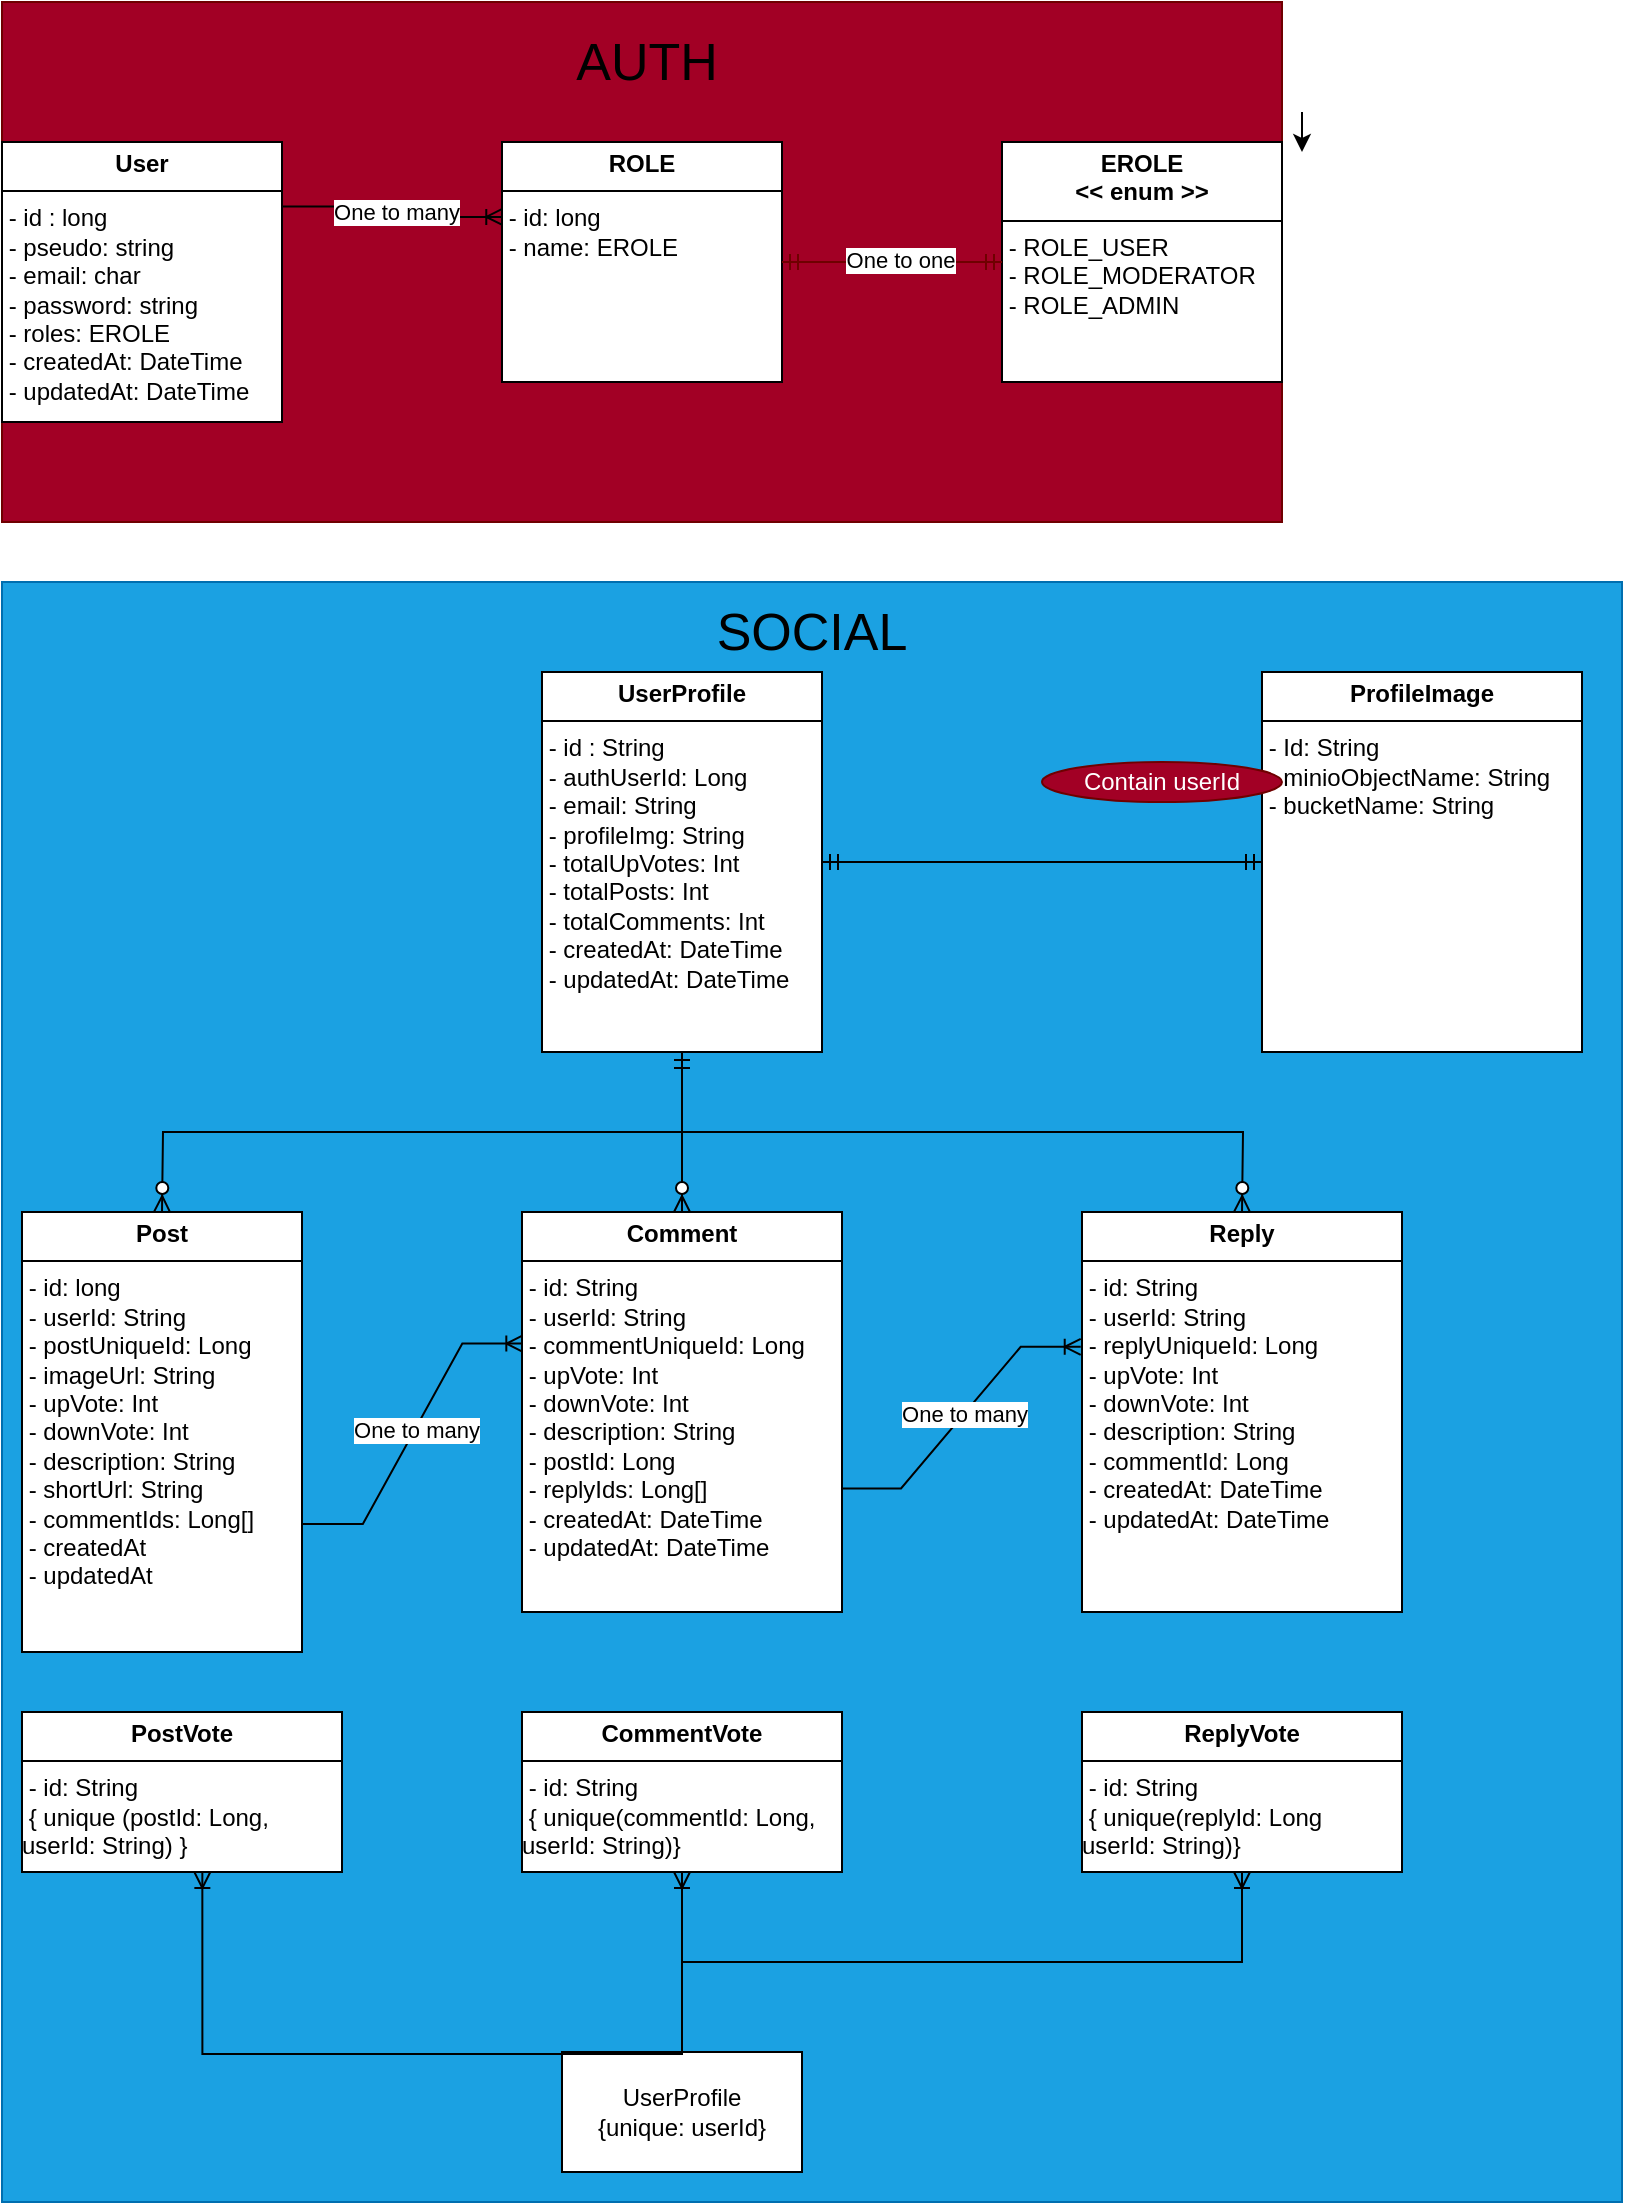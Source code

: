 <mxfile version="27.1.5">
  <diagram name="Page-1" id="lnJr8IrKAb51Mjj0m5E3">
    <mxGraphModel dx="2583" dy="1386" grid="1" gridSize="10" guides="1" tooltips="1" connect="1" arrows="1" fold="1" page="1" pageScale="1" pageWidth="827" pageHeight="1169" math="0" shadow="0">
      <root>
        <mxCell id="0" />
        <mxCell id="1" parent="0" />
        <mxCell id="1IoYAIDRRS7hd5OuvuMM-14" value="" style="whiteSpace=wrap;html=1;aspect=fixed;fillColor=#1ba1e2;fontColor=#ffffff;strokeColor=#006EAF;" vertex="1" parent="1">
          <mxGeometry y="290" width="810" height="810" as="geometry" />
        </mxCell>
        <mxCell id="1IoYAIDRRS7hd5OuvuMM-15" value="&lt;p style=&quot;margin:0px;margin-top:4px;text-align:center;&quot;&gt;&lt;b&gt;Post&lt;/b&gt;&lt;/p&gt;&lt;hr size=&quot;1&quot; style=&quot;border-style:solid;&quot;&gt;&lt;div style=&quot;height:2px;&quot;&gt;&amp;nbsp;- id: long&lt;br&gt;&amp;nbsp;- userId: String&lt;br&gt;&amp;nbsp;- postUniqueId: Long&lt;br&gt;&amp;nbsp;- imageUrl: String&lt;br&gt;&amp;nbsp;- upVote: Int&lt;br&gt;&amp;nbsp;- downVote: Int&lt;br&gt;&amp;nbsp;- description: String&lt;br&gt;&amp;nbsp;- shortUrl: String&lt;br&gt;&amp;nbsp;- commentIds: Long[]&lt;br&gt;&amp;nbsp;- createdAt&lt;br&gt;&amp;nbsp;- updatedAt&lt;br&gt;&lt;br&gt;&lt;/div&gt;&lt;div style=&quot;height:2px;&quot;&gt;&lt;br&gt;&lt;/div&gt;&lt;div style=&quot;height:2px;&quot;&gt;&lt;br&gt;&lt;/div&gt;&lt;div style=&quot;height:2px;&quot;&gt;&lt;br&gt;&lt;/div&gt;" style="verticalAlign=top;align=left;overflow=fill;html=1;whiteSpace=wrap;" vertex="1" parent="1">
          <mxGeometry x="10" y="605" width="140" height="220" as="geometry" />
        </mxCell>
        <mxCell id="1IoYAIDRRS7hd5OuvuMM-17" value="&lt;p style=&quot;margin:0px;margin-top:4px;text-align:center;&quot;&gt;&lt;b&gt;Comment&lt;/b&gt;&lt;/p&gt;&lt;hr size=&quot;1&quot; style=&quot;border-style:solid;&quot;&gt;&lt;div style=&quot;height:2px;&quot;&gt;&amp;nbsp;- id: String&lt;br&gt;&amp;nbsp;- userId: String&lt;br&gt;&amp;nbsp;- commentUniqueId: Long&lt;br&gt;&amp;nbsp;- upVote: Int&lt;br&gt;&amp;nbsp;- downVote: Int&lt;br&gt;&amp;nbsp;- description: String&lt;br&gt;&amp;nbsp;- postId: Long&lt;br&gt;&amp;nbsp;- replyIds: Long[]&lt;br&gt;&amp;nbsp;- createdAt: DateTime&lt;br&gt;&amp;nbsp;- updatedAt: DateTime&lt;br&gt;&lt;br&gt;&lt;/div&gt;" style="verticalAlign=top;align=left;overflow=fill;html=1;whiteSpace=wrap;" vertex="1" parent="1">
          <mxGeometry x="260" y="605" width="160" height="200" as="geometry" />
        </mxCell>
        <mxCell id="1IoYAIDRRS7hd5OuvuMM-18" style="edgeStyle=orthogonalEdgeStyle;rounded=0;orthogonalLoop=1;jettySize=auto;html=1;exitX=0.5;exitY=1;exitDx=0;exitDy=0;" edge="1" parent="1">
          <mxGeometry relative="1" as="geometry">
            <mxPoint x="375" y="710" as="sourcePoint" />
            <mxPoint x="375" y="710" as="targetPoint" />
          </mxGeometry>
        </mxCell>
        <mxCell id="1IoYAIDRRS7hd5OuvuMM-19" value="&lt;p style=&quot;margin:0px;margin-top:4px;text-align:center;&quot;&gt;&lt;b&gt;UserProfile&lt;/b&gt;&lt;/p&gt;&lt;hr size=&quot;1&quot; style=&quot;border-style:solid;&quot;&gt;&lt;div style=&quot;height:2px;&quot;&gt;&amp;nbsp;- id : String&lt;br&gt;&amp;nbsp;- authUserId: Long&lt;br&gt;&amp;nbsp;- email: String&lt;br&gt;&amp;nbsp;- profileImg: String&lt;br&gt;&amp;nbsp;- totalUpVotes: Int&lt;br&gt;&amp;nbsp;- totalPosts: Int&lt;br&gt;&amp;nbsp;- totalComments: Int&lt;br&gt;&amp;nbsp;- createdAt: DateTime&lt;br&gt;&amp;nbsp;- updatedAt: DateTime&lt;/div&gt;" style="verticalAlign=top;align=left;overflow=fill;html=1;whiteSpace=wrap;" vertex="1" parent="1">
          <mxGeometry x="270" y="335" width="140" height="190" as="geometry" />
        </mxCell>
        <mxCell id="1IoYAIDRRS7hd5OuvuMM-20" value="&lt;font style=&quot;font-size: 26px;&quot;&gt;SOCIAL&lt;/font&gt;" style="text;html=1;align=center;verticalAlign=middle;whiteSpace=wrap;rounded=0;" vertex="1" parent="1">
          <mxGeometry x="377" y="295" width="56" height="40" as="geometry" />
        </mxCell>
        <mxCell id="1IoYAIDRRS7hd5OuvuMM-24" value="&lt;p style=&quot;margin:0px;margin-top:4px;text-align:center;&quot;&gt;&lt;b&gt;Reply&lt;/b&gt;&lt;/p&gt;&lt;hr size=&quot;1&quot; style=&quot;border-style:solid;&quot;&gt;&lt;div style=&quot;height:2px;&quot;&gt;&amp;nbsp;- id: String&lt;br&gt;&amp;nbsp;- userId: String&lt;br&gt;&amp;nbsp;- replyUniqueId: Long&lt;br&gt;&amp;nbsp;- upVote: Int&lt;br&gt;&amp;nbsp;- downVote: Int&lt;br&gt;&amp;nbsp;- description: String&lt;br&gt;&amp;nbsp;- commentId: Long&lt;br&gt;&amp;nbsp;- createdAt: DateTime&lt;br&gt;&amp;nbsp;- updatedAt: DateTime&lt;br&gt;&lt;br&gt;&lt;/div&gt;" style="verticalAlign=top;align=left;overflow=fill;html=1;whiteSpace=wrap;" vertex="1" parent="1">
          <mxGeometry x="540" y="605" width="160" height="200" as="geometry" />
        </mxCell>
        <mxCell id="1IoYAIDRRS7hd5OuvuMM-25" value="" style="edgeStyle=entityRelationEdgeStyle;fontSize=12;html=1;endArrow=ERoneToMany;rounded=0;exitX=1.003;exitY=0.709;exitDx=0;exitDy=0;exitPerimeter=0;entryX=0.001;entryY=0.329;entryDx=0;entryDy=0;entryPerimeter=0;strokeColor=light-dark(#000000,#F6FF00);" edge="1" parent="1" source="1IoYAIDRRS7hd5OuvuMM-15" target="1IoYAIDRRS7hd5OuvuMM-17">
          <mxGeometry width="100" height="100" relative="1" as="geometry">
            <mxPoint x="140" y="765" as="sourcePoint" />
            <mxPoint x="250" y="769.7" as="targetPoint" />
            <Array as="points">
              <mxPoint x="408.22" y="865.68" />
              <mxPoint x="300" y="955" />
              <mxPoint x="230" y="965" />
              <mxPoint x="820" y="1081" />
            </Array>
          </mxGeometry>
        </mxCell>
        <mxCell id="1IoYAIDRRS7hd5OuvuMM-26" value="One to many" style="edgeLabel;html=1;align=center;verticalAlign=middle;resizable=0;points=[];" vertex="1" connectable="0" parent="1IoYAIDRRS7hd5OuvuMM-25">
          <mxGeometry x="0.036" relative="1" as="geometry">
            <mxPoint as="offset" />
          </mxGeometry>
        </mxCell>
        <mxCell id="1IoYAIDRRS7hd5OuvuMM-28" value="" style="edgeStyle=entityRelationEdgeStyle;fontSize=12;html=1;endArrow=ERoneToMany;rounded=0;exitX=0.997;exitY=0.691;exitDx=0;exitDy=0;exitPerimeter=0;entryX=-0.004;entryY=0.337;entryDx=0;entryDy=0;entryPerimeter=0;strokeColor=light-dark(#000000,#F6FF00);" edge="1" parent="1" source="1IoYAIDRRS7hd5OuvuMM-17" target="1IoYAIDRRS7hd5OuvuMM-24">
          <mxGeometry width="100" height="100" relative="1" as="geometry">
            <mxPoint x="450" y="829" as="sourcePoint" />
            <mxPoint x="570" y="735" as="targetPoint" />
            <Array as="points">
              <mxPoint x="718.22" y="929.68" />
              <mxPoint x="610" y="1019" />
              <mxPoint x="540" y="1029" />
              <mxPoint x="1130" y="1145" />
            </Array>
          </mxGeometry>
        </mxCell>
        <mxCell id="1IoYAIDRRS7hd5OuvuMM-29" value="One to many" style="edgeLabel;html=1;align=center;verticalAlign=middle;resizable=0;points=[];" vertex="1" connectable="0" parent="1IoYAIDRRS7hd5OuvuMM-28">
          <mxGeometry x="0.036" relative="1" as="geometry">
            <mxPoint as="offset" />
          </mxGeometry>
        </mxCell>
        <mxCell id="1IoYAIDRRS7hd5OuvuMM-50" value="" style="fontSize=12;html=1;endArrow=ERzeroToMany;startArrow=ERmandOne;rounded=0;entryX=0.5;entryY=0;entryDx=0;entryDy=0;exitX=0.5;exitY=1;exitDx=0;exitDy=0;edgeStyle=orthogonalEdgeStyle;" edge="1" parent="1" source="1IoYAIDRRS7hd5OuvuMM-19">
          <mxGeometry width="100" height="100" relative="1" as="geometry">
            <mxPoint x="10" y="411.8" as="sourcePoint" />
            <mxPoint x="80" y="605" as="targetPoint" />
          </mxGeometry>
        </mxCell>
        <mxCell id="1IoYAIDRRS7hd5OuvuMM-54" value="" style="fontSize=12;html=1;endArrow=ERzeroToMany;startArrow=ERmandOne;rounded=0;entryX=0.5;entryY=0;entryDx=0;entryDy=0;exitX=0.5;exitY=1;exitDx=0;exitDy=0;edgeStyle=orthogonalEdgeStyle;" edge="1" parent="1" source="1IoYAIDRRS7hd5OuvuMM-19">
          <mxGeometry width="100" height="100" relative="1" as="geometry">
            <mxPoint x="880" y="525" as="sourcePoint" />
            <mxPoint x="620" y="605" as="targetPoint" />
          </mxGeometry>
        </mxCell>
        <mxCell id="1IoYAIDRRS7hd5OuvuMM-55" value="" style="fontSize=12;html=1;endArrow=ERzeroToMany;startArrow=ERmandOne;rounded=0;entryX=0.5;entryY=0;entryDx=0;entryDy=0;exitX=0.5;exitY=1;exitDx=0;exitDy=0;edgeStyle=orthogonalEdgeStyle;" edge="1" parent="1" source="1IoYAIDRRS7hd5OuvuMM-19">
          <mxGeometry width="100" height="100" relative="1" as="geometry">
            <mxPoint x="600" y="525" as="sourcePoint" />
            <mxPoint x="340" y="605" as="targetPoint" />
          </mxGeometry>
        </mxCell>
        <mxCell id="1IoYAIDRRS7hd5OuvuMM-56" value="&lt;p style=&quot;margin:0px;margin-top:4px;text-align:center;&quot;&gt;&lt;b&gt;ProfileImage&lt;/b&gt;&lt;/p&gt;&lt;hr size=&quot;1&quot; style=&quot;border-style:solid;&quot;&gt;&lt;div style=&quot;height:2px;&quot;&gt;&amp;nbsp;- Id: String&lt;br&gt;&amp;nbsp;- minioObjectName: String&lt;br&gt;&amp;nbsp;- bucketName: String&lt;/div&gt;" style="verticalAlign=top;align=left;overflow=fill;html=1;whiteSpace=wrap;" vertex="1" parent="1">
          <mxGeometry x="630" y="335" width="160" height="190" as="geometry" />
        </mxCell>
        <mxCell id="1IoYAIDRRS7hd5OuvuMM-58" value="Contain userId" style="ellipse;whiteSpace=wrap;html=1;fillColor=#a20025;fontColor=#ffffff;strokeColor=#6F0000;" vertex="1" parent="1">
          <mxGeometry x="520" y="380" width="120" height="20" as="geometry" />
        </mxCell>
        <mxCell id="1IoYAIDRRS7hd5OuvuMM-59" value="" style="edgeStyle=entityRelationEdgeStyle;fontSize=12;html=1;endArrow=ERmandOne;startArrow=ERmandOne;rounded=0;entryX=0;entryY=0.5;entryDx=0;entryDy=0;exitX=1;exitY=0.5;exitDx=0;exitDy=0;" edge="1" parent="1" source="1IoYAIDRRS7hd5OuvuMM-19" target="1IoYAIDRRS7hd5OuvuMM-56">
          <mxGeometry width="100" height="100" relative="1" as="geometry">
            <mxPoint x="600" y="535" as="sourcePoint" />
            <mxPoint x="700" y="435" as="targetPoint" />
            <Array as="points">
              <mxPoint x="650" y="485" />
            </Array>
          </mxGeometry>
        </mxCell>
        <mxCell id="1IoYAIDRRS7hd5OuvuMM-72" value="&lt;p style=&quot;margin:0px;margin-top:4px;text-align:center;&quot;&gt;&lt;b&gt;ReplyVote&lt;/b&gt;&lt;/p&gt;&lt;hr size=&quot;1&quot; style=&quot;border-style:solid;&quot;&gt;&lt;div style=&quot;height:2px;&quot;&gt;&amp;nbsp;- id: String&lt;br&gt;&amp;nbsp;{ unique(replyId: Long userId: String)}&lt;br&gt;&lt;br&gt;&lt;/div&gt;" style="verticalAlign=top;align=left;overflow=fill;html=1;whiteSpace=wrap;" vertex="1" parent="1">
          <mxGeometry x="540" y="855" width="160" height="80" as="geometry" />
        </mxCell>
        <mxCell id="1IoYAIDRRS7hd5OuvuMM-73" value="&lt;p style=&quot;margin:0px;margin-top:4px;text-align:center;&quot;&gt;&lt;b&gt;CommentVote&lt;/b&gt;&lt;/p&gt;&lt;hr size=&quot;1&quot; style=&quot;border-style:solid;&quot;&gt;&lt;div style=&quot;height:2px;&quot;&gt;&amp;nbsp;- id: String&lt;br&gt;&amp;nbsp;{ unique(commentId: Long, userId: String)}&lt;br&gt;&lt;br&gt;&lt;/div&gt;" style="verticalAlign=top;align=left;overflow=fill;html=1;whiteSpace=wrap;" vertex="1" parent="1">
          <mxGeometry x="260" y="855" width="160" height="80" as="geometry" />
        </mxCell>
        <mxCell id="1IoYAIDRRS7hd5OuvuMM-74" value="&lt;p style=&quot;margin:0px;margin-top:4px;text-align:center;&quot;&gt;&lt;b&gt;PostVote&lt;/b&gt;&lt;/p&gt;&lt;hr size=&quot;1&quot; style=&quot;border-style:solid;&quot;&gt;&lt;div style=&quot;height:2px;&quot;&gt;&amp;nbsp;- id: String&lt;br&gt;&amp;nbsp;{ unique (postId: Long, userId: String) }&lt;br&gt;&lt;br&gt;&lt;/div&gt;" style="verticalAlign=top;align=left;overflow=fill;html=1;whiteSpace=wrap;" vertex="1" parent="1">
          <mxGeometry x="10" y="855" width="160" height="80" as="geometry" />
        </mxCell>
        <mxCell id="1IoYAIDRRS7hd5OuvuMM-75" value="UserProfile&lt;br&gt;{unique: userId}" style="rounded=0;whiteSpace=wrap;html=1;" vertex="1" parent="1">
          <mxGeometry x="280" y="1025" width="120" height="60" as="geometry" />
        </mxCell>
        <mxCell id="1IoYAIDRRS7hd5OuvuMM-76" value="" style="fontSize=12;html=1;endArrow=ERoneToMany;rounded=0;exitX=0.5;exitY=0;exitDx=0;exitDy=0;entryX=0.5;entryY=1;entryDx=0;entryDy=0;" edge="1" parent="1" target="1IoYAIDRRS7hd5OuvuMM-73">
          <mxGeometry width="100" height="100" relative="1" as="geometry">
            <mxPoint x="340" y="1025" as="sourcePoint" />
            <mxPoint x="400" y="955" as="targetPoint" />
          </mxGeometry>
        </mxCell>
        <mxCell id="1IoYAIDRRS7hd5OuvuMM-77" value="" style="fontSize=12;html=1;endArrow=ERoneToMany;rounded=0;entryX=0.5;entryY=1;entryDx=0;entryDy=0;edgeStyle=orthogonalEdgeStyle;exitX=0.5;exitY=0;exitDx=0;exitDy=0;" edge="1" parent="1" target="1IoYAIDRRS7hd5OuvuMM-72" source="1IoYAIDRRS7hd5OuvuMM-75">
          <mxGeometry width="100" height="100" relative="1" as="geometry">
            <mxPoint x="340" y="985" as="sourcePoint" />
            <mxPoint x="339.83" y="935" as="targetPoint" />
          </mxGeometry>
        </mxCell>
        <mxCell id="1IoYAIDRRS7hd5OuvuMM-78" value="" style="fontSize=12;html=1;endArrow=ERoneToMany;rounded=0;exitX=0.5;exitY=0;exitDx=0;exitDy=0;entryX=0.5;entryY=1;entryDx=0;entryDy=0;edgeStyle=orthogonalEdgeStyle;" edge="1" parent="1">
          <mxGeometry width="100" height="100" relative="1" as="geometry">
            <mxPoint x="340" y="1025" as="sourcePoint" />
            <mxPoint x="100.17" y="935" as="targetPoint" />
            <Array as="points">
              <mxPoint x="100" y="1026" />
            </Array>
          </mxGeometry>
        </mxCell>
        <mxCell id="1IoYAIDRRS7hd5OuvuMM-82" style="edgeStyle=orthogonalEdgeStyle;rounded=0;orthogonalLoop=1;jettySize=auto;html=1;" edge="1" parent="1">
          <mxGeometry relative="1" as="geometry">
            <mxPoint x="650" y="55" as="sourcePoint" />
            <mxPoint x="650" y="75" as="targetPoint" />
          </mxGeometry>
        </mxCell>
        <mxCell id="1IoYAIDRRS7hd5OuvuMM-83" value="" style="rounded=0;whiteSpace=wrap;html=1;fillColor=#a20025;fontColor=#ffffff;strokeColor=#6F0000;" vertex="1" parent="1">
          <mxGeometry width="640" height="260" as="geometry" />
        </mxCell>
        <mxCell id="1IoYAIDRRS7hd5OuvuMM-84" value="&lt;p style=&quot;margin:0px;margin-top:4px;text-align:center;&quot;&gt;&lt;b&gt;User&lt;/b&gt;&lt;/p&gt;&lt;hr size=&quot;1&quot; style=&quot;border-style:solid;&quot;&gt;&lt;div style=&quot;height:2px;&quot;&gt;&amp;nbsp;- id : long&lt;br&gt;&amp;nbsp;- pseudo: string&lt;br&gt;&amp;nbsp;- email: char&lt;br&gt;&amp;nbsp;- password: string&lt;br&gt;&amp;nbsp;- roles: EROLE&lt;br&gt;&amp;nbsp;- createdAt: DateTime&lt;br&gt;&amp;nbsp;- updatedAt: DateTime&lt;/div&gt;&lt;div style=&quot;height:2px;&quot;&gt;&lt;br&gt;&lt;/div&gt;" style="verticalAlign=top;align=left;overflow=fill;html=1;whiteSpace=wrap;" vertex="1" parent="1">
          <mxGeometry y="70" width="140" height="140" as="geometry" />
        </mxCell>
        <mxCell id="1IoYAIDRRS7hd5OuvuMM-85" value="" style="edgeStyle=entityRelationEdgeStyle;fontSize=12;html=1;endArrow=ERoneToMany;rounded=0;exitX=0.997;exitY=0.138;exitDx=0;exitDy=0;exitPerimeter=0;entryX=0.001;entryY=0.312;entryDx=0;entryDy=0;entryPerimeter=0;strokeColor=light-dark(#000000,#F6FF00);" edge="1" parent="1" target="1IoYAIDRRS7hd5OuvuMM-87">
          <mxGeometry width="100" height="100" relative="1" as="geometry">
            <mxPoint x="140.0" y="102.3" as="sourcePoint" />
            <mxPoint x="358.88" y="100.0" as="targetPoint" />
            <Array as="points">
              <mxPoint x="408.22" y="202.98" />
              <mxPoint x="300" y="292.3" />
              <mxPoint x="230" y="302.3" />
              <mxPoint x="820" y="418.3" />
            </Array>
          </mxGeometry>
        </mxCell>
        <mxCell id="1IoYAIDRRS7hd5OuvuMM-86" value="One to many" style="edgeLabel;html=1;align=center;verticalAlign=middle;resizable=0;points=[];" vertex="1" connectable="0" parent="1IoYAIDRRS7hd5OuvuMM-85">
          <mxGeometry x="0.036" relative="1" as="geometry">
            <mxPoint as="offset" />
          </mxGeometry>
        </mxCell>
        <mxCell id="1IoYAIDRRS7hd5OuvuMM-87" value="&lt;p style=&quot;margin:0px;margin-top:4px;text-align:center;&quot;&gt;&lt;b&gt;ROLE&lt;/b&gt;&lt;/p&gt;&lt;hr size=&quot;1&quot; style=&quot;border-style:solid;&quot;&gt;&lt;div style=&quot;height:2px;&quot;&gt;&amp;nbsp;- id: long&lt;br&gt;&amp;nbsp;- name: EROLE&lt;/div&gt;&lt;div style=&quot;height:2px;&quot;&gt;&lt;br&gt;&lt;/div&gt;&lt;div style=&quot;height:2px;&quot;&gt;&lt;br&gt;&lt;/div&gt;&lt;div style=&quot;height:2px;&quot;&gt;&lt;br&gt;&lt;/div&gt;" style="verticalAlign=top;align=left;overflow=fill;html=1;whiteSpace=wrap;" vertex="1" parent="1">
          <mxGeometry x="250" y="70" width="140" height="120" as="geometry" />
        </mxCell>
        <mxCell id="1IoYAIDRRS7hd5OuvuMM-88" value="&lt;p style=&quot;margin:0px;margin-top:4px;text-align:center;&quot;&gt;&lt;b&gt;EROLE&lt;br&gt;&amp;lt;&amp;lt; enum &amp;gt;&amp;gt;&lt;/b&gt;&lt;/p&gt;&lt;hr size=&quot;1&quot; style=&quot;border-style:solid;&quot;&gt;&lt;div style=&quot;height:2px;&quot;&gt;&amp;nbsp;- ROLE_USER&lt;br&gt;&amp;nbsp;- ROLE_MODERATOR&lt;br&gt;&amp;nbsp;- ROLE_ADMIN&lt;/div&gt;&lt;div style=&quot;height:2px;&quot;&gt;&lt;br&gt;&lt;/div&gt;" style="verticalAlign=top;align=left;overflow=fill;html=1;whiteSpace=wrap;" vertex="1" parent="1">
          <mxGeometry x="500" y="70" width="140" height="120" as="geometry" />
        </mxCell>
        <mxCell id="1IoYAIDRRS7hd5OuvuMM-89" value="" style="edgeStyle=entityRelationEdgeStyle;fontSize=12;html=1;endArrow=ERmandOne;startArrow=ERmandOne;rounded=0;entryX=0;entryY=0.5;entryDx=0;entryDy=0;fillColor=#a20025;strokeColor=light-dark(#6F0000,#FFF600);" edge="1" parent="1" target="1IoYAIDRRS7hd5OuvuMM-88">
          <mxGeometry width="100" height="100" relative="1" as="geometry">
            <mxPoint x="390" y="130" as="sourcePoint" />
            <mxPoint x="410" y="130" as="targetPoint" />
          </mxGeometry>
        </mxCell>
        <mxCell id="1IoYAIDRRS7hd5OuvuMM-90" value="One to one" style="edgeLabel;html=1;align=center;verticalAlign=middle;resizable=0;points=[];" vertex="1" connectable="0" parent="1IoYAIDRRS7hd5OuvuMM-89">
          <mxGeometry x="0.069" y="1" relative="1" as="geometry">
            <mxPoint as="offset" />
          </mxGeometry>
        </mxCell>
        <mxCell id="1IoYAIDRRS7hd5OuvuMM-91" value="&lt;font style=&quot;font-size: 26px;&quot;&gt;AUTH&lt;/font&gt;" style="text;html=1;align=center;verticalAlign=middle;whiteSpace=wrap;rounded=0;" vertex="1" parent="1">
          <mxGeometry x="305" y="10" width="35" height="40" as="geometry" />
        </mxCell>
      </root>
    </mxGraphModel>
  </diagram>
</mxfile>
